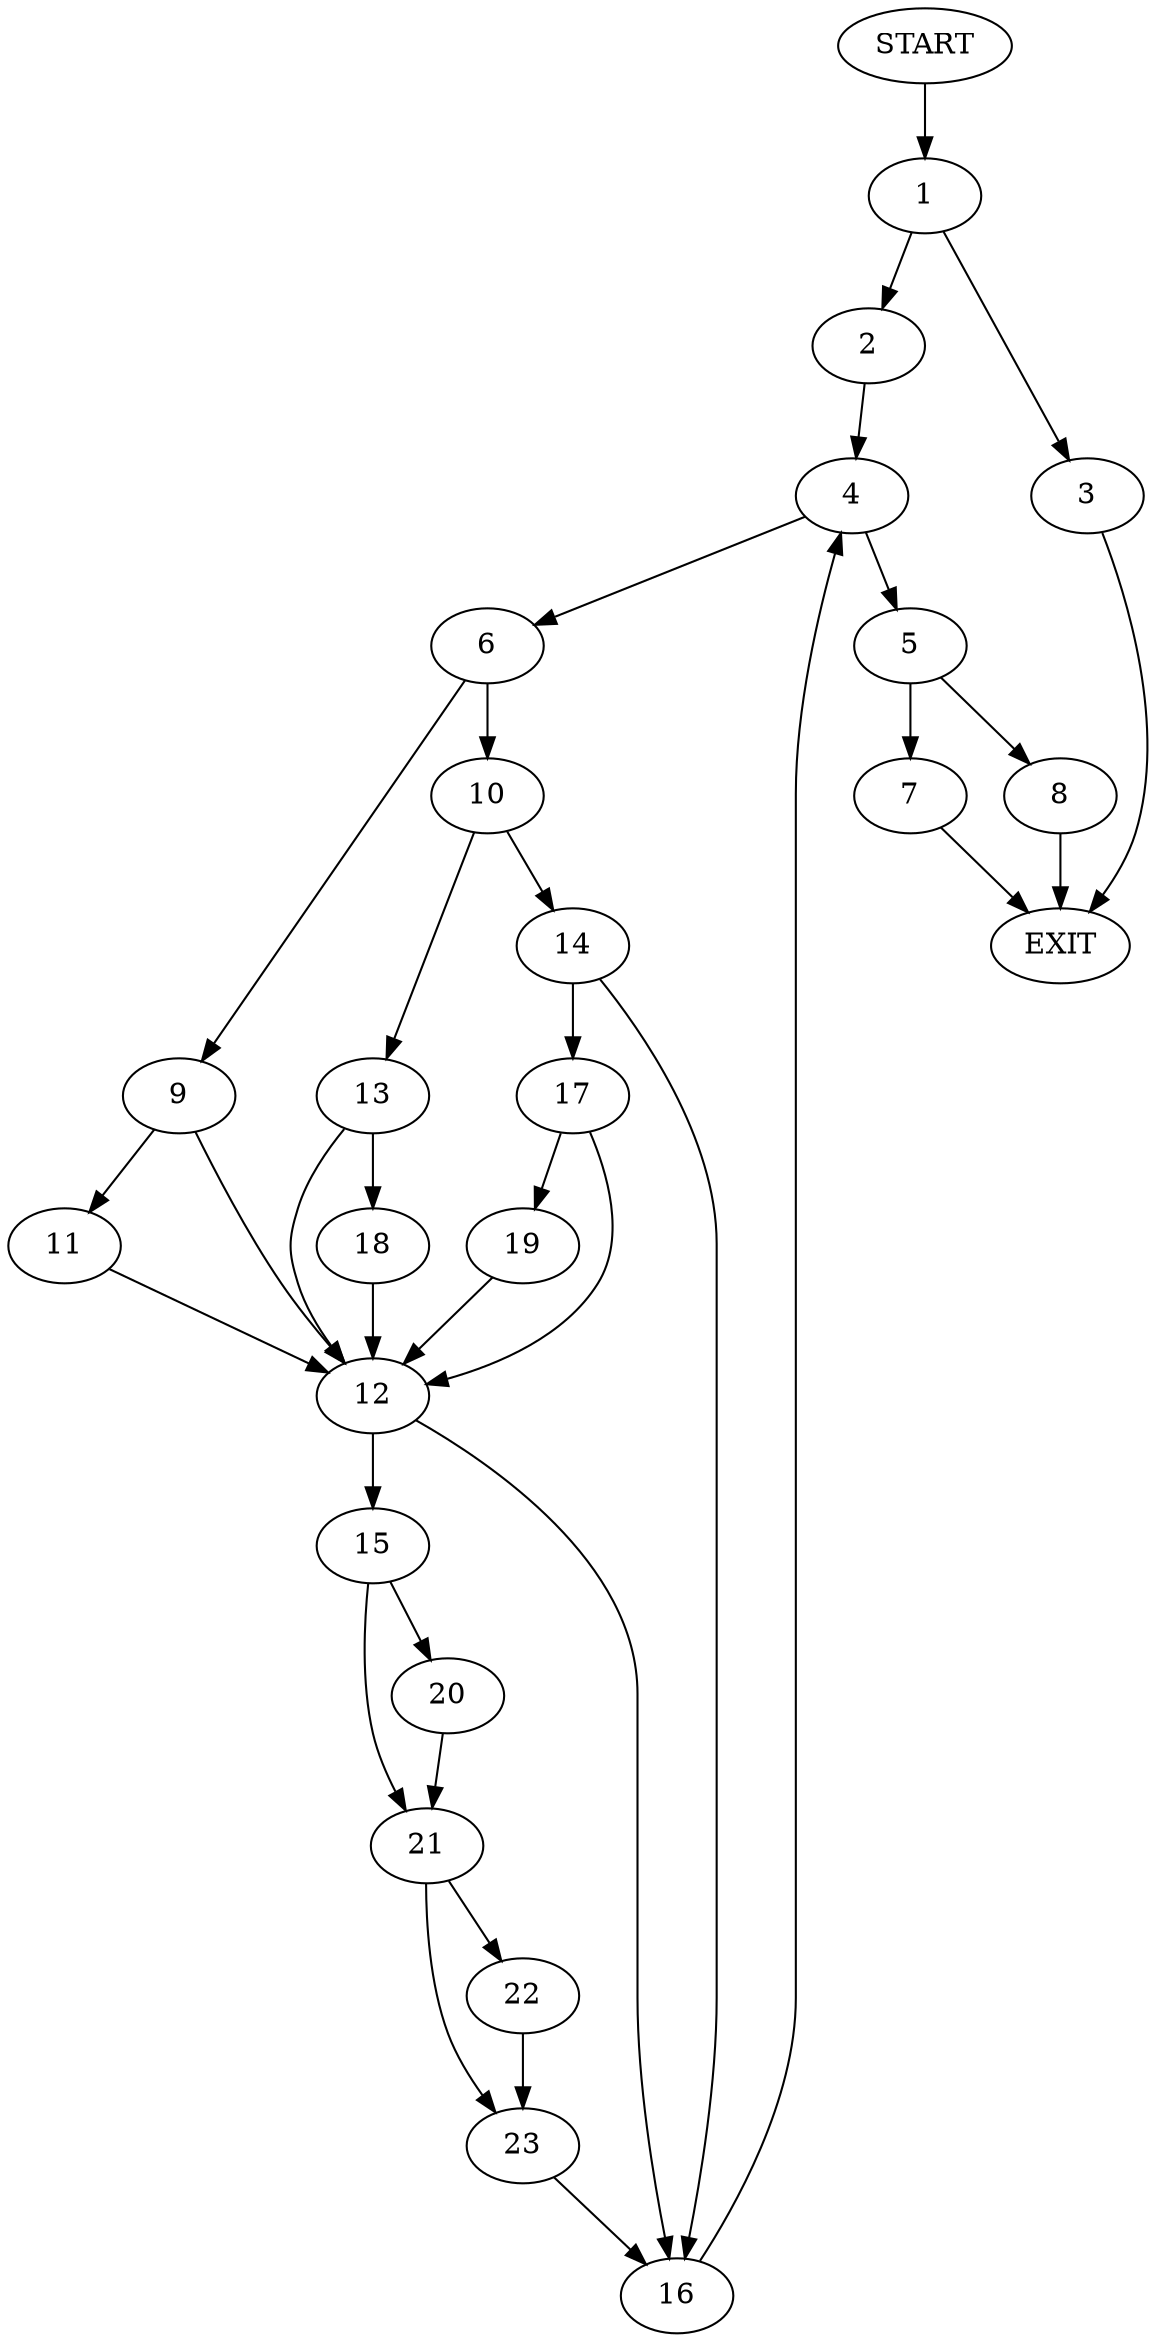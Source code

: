digraph {
0 [label="START"]
24 [label="EXIT"]
0 -> 1
1 -> 2
1 -> 3
3 -> 24
2 -> 4
4 -> 5
4 -> 6
5 -> 7
5 -> 8
6 -> 9
6 -> 10
9 -> 11
9 -> 12
10 -> 13
10 -> 14
12 -> 15
12 -> 16
11 -> 12
14 -> 17
14 -> 16
13 -> 12
13 -> 18
18 -> 12
16 -> 4
17 -> 12
17 -> 19
19 -> 12
15 -> 20
15 -> 21
20 -> 21
21 -> 22
21 -> 23
22 -> 23
23 -> 16
8 -> 24
7 -> 24
}
